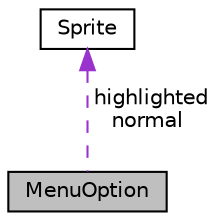 digraph "MenuOption"
{
 // LATEX_PDF_SIZE
  edge [fontname="Helvetica",fontsize="10",labelfontname="Helvetica",labelfontsize="10"];
  node [fontname="Helvetica",fontsize="10",shape=record];
  Node1 [label="MenuOption",height=0.2,width=0.4,color="black", fillcolor="grey75", style="filled", fontcolor="black",tooltip="Structure representing an option in the game menu."];
  Node2 -> Node1 [dir="back",color="darkorchid3",fontsize="10",style="dashed",label=" highlighted\nnormal" ];
  Node2 [label="Sprite",height=0.2,width=0.4,color="black", fillcolor="white", style="filled",URL="$struct_sprite.html",tooltip="Structure representing a sprite."];
}
